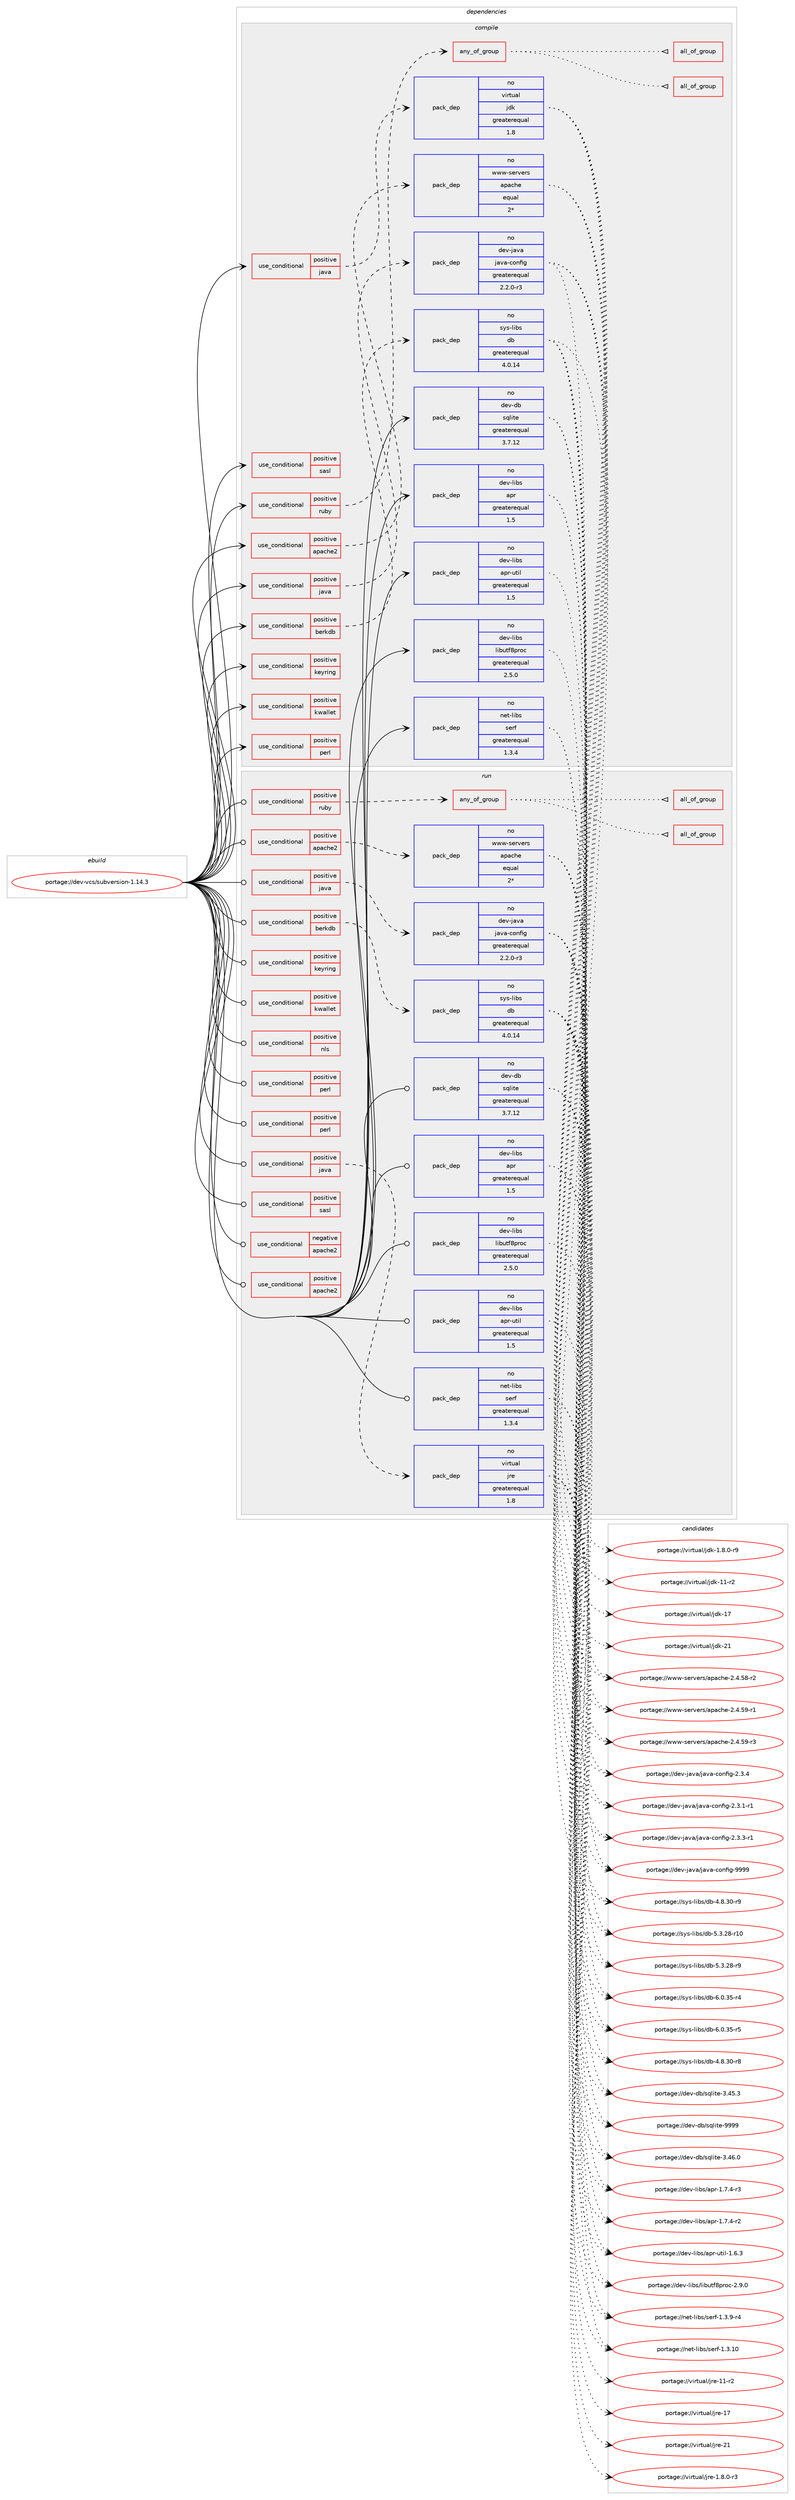 digraph prolog {

# *************
# Graph options
# *************

newrank=true;
concentrate=true;
compound=true;
graph [rankdir=LR,fontname=Helvetica,fontsize=10,ranksep=1.5];#, ranksep=2.5, nodesep=0.2];
edge  [arrowhead=vee];
node  [fontname=Helvetica,fontsize=10];

# **********
# The ebuild
# **********

subgraph cluster_leftcol {
color=gray;
rank=same;
label=<<i>ebuild</i>>;
id [label="portage://dev-vcs/subversion-1.14.3", color=red, width=4, href="../dev-vcs/subversion-1.14.3.svg"];
}

# ****************
# The dependencies
# ****************

subgraph cluster_midcol {
color=gray;
label=<<i>dependencies</i>>;
subgraph cluster_compile {
fillcolor="#eeeeee";
style=filled;
label=<<i>compile</i>>;
subgraph cond61229 {
dependency113716 [label=<<TABLE BORDER="0" CELLBORDER="1" CELLSPACING="0" CELLPADDING="4"><TR><TD ROWSPAN="3" CELLPADDING="10">use_conditional</TD></TR><TR><TD>positive</TD></TR><TR><TD>apache2</TD></TR></TABLE>>, shape=none, color=red];
subgraph pack51039 {
dependency113717 [label=<<TABLE BORDER="0" CELLBORDER="1" CELLSPACING="0" CELLPADDING="4" WIDTH="220"><TR><TD ROWSPAN="6" CELLPADDING="30">pack_dep</TD></TR><TR><TD WIDTH="110">no</TD></TR><TR><TD>www-servers</TD></TR><TR><TD>apache</TD></TR><TR><TD>equal</TD></TR><TR><TD>2*</TD></TR></TABLE>>, shape=none, color=blue];
}
dependency113716:e -> dependency113717:w [weight=20,style="dashed",arrowhead="vee"];
}
id:e -> dependency113716:w [weight=20,style="solid",arrowhead="vee"];
subgraph cond61230 {
dependency113718 [label=<<TABLE BORDER="0" CELLBORDER="1" CELLSPACING="0" CELLPADDING="4"><TR><TD ROWSPAN="3" CELLPADDING="10">use_conditional</TD></TR><TR><TD>positive</TD></TR><TR><TD>berkdb</TD></TR></TABLE>>, shape=none, color=red];
subgraph pack51040 {
dependency113719 [label=<<TABLE BORDER="0" CELLBORDER="1" CELLSPACING="0" CELLPADDING="4" WIDTH="220"><TR><TD ROWSPAN="6" CELLPADDING="30">pack_dep</TD></TR><TR><TD WIDTH="110">no</TD></TR><TR><TD>sys-libs</TD></TR><TR><TD>db</TD></TR><TR><TD>greaterequal</TD></TR><TR><TD>4.0.14</TD></TR></TABLE>>, shape=none, color=blue];
}
dependency113718:e -> dependency113719:w [weight=20,style="dashed",arrowhead="vee"];
}
id:e -> dependency113718:w [weight=20,style="solid",arrowhead="vee"];
subgraph cond61231 {
dependency113720 [label=<<TABLE BORDER="0" CELLBORDER="1" CELLSPACING="0" CELLPADDING="4"><TR><TD ROWSPAN="3" CELLPADDING="10">use_conditional</TD></TR><TR><TD>positive</TD></TR><TR><TD>java</TD></TR></TABLE>>, shape=none, color=red];
subgraph pack51041 {
dependency113721 [label=<<TABLE BORDER="0" CELLBORDER="1" CELLSPACING="0" CELLPADDING="4" WIDTH="220"><TR><TD ROWSPAN="6" CELLPADDING="30">pack_dep</TD></TR><TR><TD WIDTH="110">no</TD></TR><TR><TD>dev-java</TD></TR><TR><TD>java-config</TD></TR><TR><TD>greaterequal</TD></TR><TR><TD>2.2.0-r3</TD></TR></TABLE>>, shape=none, color=blue];
}
dependency113720:e -> dependency113721:w [weight=20,style="dashed",arrowhead="vee"];
}
id:e -> dependency113720:w [weight=20,style="solid",arrowhead="vee"];
subgraph cond61232 {
dependency113722 [label=<<TABLE BORDER="0" CELLBORDER="1" CELLSPACING="0" CELLPADDING="4"><TR><TD ROWSPAN="3" CELLPADDING="10">use_conditional</TD></TR><TR><TD>positive</TD></TR><TR><TD>java</TD></TR></TABLE>>, shape=none, color=red];
subgraph pack51042 {
dependency113723 [label=<<TABLE BORDER="0" CELLBORDER="1" CELLSPACING="0" CELLPADDING="4" WIDTH="220"><TR><TD ROWSPAN="6" CELLPADDING="30">pack_dep</TD></TR><TR><TD WIDTH="110">no</TD></TR><TR><TD>virtual</TD></TR><TR><TD>jdk</TD></TR><TR><TD>greaterequal</TD></TR><TR><TD>1.8</TD></TR></TABLE>>, shape=none, color=blue];
}
dependency113722:e -> dependency113723:w [weight=20,style="dashed",arrowhead="vee"];
}
id:e -> dependency113722:w [weight=20,style="solid",arrowhead="vee"];
subgraph cond61233 {
dependency113724 [label=<<TABLE BORDER="0" CELLBORDER="1" CELLSPACING="0" CELLPADDING="4"><TR><TD ROWSPAN="3" CELLPADDING="10">use_conditional</TD></TR><TR><TD>positive</TD></TR><TR><TD>keyring</TD></TR></TABLE>>, shape=none, color=red];
# *** BEGIN UNKNOWN DEPENDENCY TYPE (TODO) ***
# dependency113724 -> package_dependency(portage://dev-vcs/subversion-1.14.3,install,no,dev-libs,glib,none,[,,],[slot(2)],[])
# *** END UNKNOWN DEPENDENCY TYPE (TODO) ***

# *** BEGIN UNKNOWN DEPENDENCY TYPE (TODO) ***
# dependency113724 -> package_dependency(portage://dev-vcs/subversion-1.14.3,install,no,app-crypt,libsecret,none,[,,],[],[])
# *** END UNKNOWN DEPENDENCY TYPE (TODO) ***

# *** BEGIN UNKNOWN DEPENDENCY TYPE (TODO) ***
# dependency113724 -> package_dependency(portage://dev-vcs/subversion-1.14.3,install,no,sys-apps,dbus,none,[,,],[],[])
# *** END UNKNOWN DEPENDENCY TYPE (TODO) ***

}
id:e -> dependency113724:w [weight=20,style="solid",arrowhead="vee"];
subgraph cond61234 {
dependency113725 [label=<<TABLE BORDER="0" CELLBORDER="1" CELLSPACING="0" CELLPADDING="4"><TR><TD ROWSPAN="3" CELLPADDING="10">use_conditional</TD></TR><TR><TD>positive</TD></TR><TR><TD>kwallet</TD></TR></TABLE>>, shape=none, color=red];
# *** BEGIN UNKNOWN DEPENDENCY TYPE (TODO) ***
# dependency113725 -> package_dependency(portage://dev-vcs/subversion-1.14.3,install,no,dev-qt,qtcore,none,[,,],[slot(5)],[])
# *** END UNKNOWN DEPENDENCY TYPE (TODO) ***

# *** BEGIN UNKNOWN DEPENDENCY TYPE (TODO) ***
# dependency113725 -> package_dependency(portage://dev-vcs/subversion-1.14.3,install,no,dev-qt,qtdbus,none,[,,],[slot(5)],[])
# *** END UNKNOWN DEPENDENCY TYPE (TODO) ***

# *** BEGIN UNKNOWN DEPENDENCY TYPE (TODO) ***
# dependency113725 -> package_dependency(portage://dev-vcs/subversion-1.14.3,install,no,dev-qt,qtgui,none,[,,],[slot(5)],[])
# *** END UNKNOWN DEPENDENCY TYPE (TODO) ***

# *** BEGIN UNKNOWN DEPENDENCY TYPE (TODO) ***
# dependency113725 -> package_dependency(portage://dev-vcs/subversion-1.14.3,install,no,kde-frameworks,kcoreaddons,none,[,,],[slot(5)],[])
# *** END UNKNOWN DEPENDENCY TYPE (TODO) ***

# *** BEGIN UNKNOWN DEPENDENCY TYPE (TODO) ***
# dependency113725 -> package_dependency(portage://dev-vcs/subversion-1.14.3,install,no,kde-frameworks,ki18n,none,[,,],[slot(5)],[])
# *** END UNKNOWN DEPENDENCY TYPE (TODO) ***

# *** BEGIN UNKNOWN DEPENDENCY TYPE (TODO) ***
# dependency113725 -> package_dependency(portage://dev-vcs/subversion-1.14.3,install,no,kde-frameworks,kwallet,none,[,,],[slot(5)],[])
# *** END UNKNOWN DEPENDENCY TYPE (TODO) ***

# *** BEGIN UNKNOWN DEPENDENCY TYPE (TODO) ***
# dependency113725 -> package_dependency(portage://dev-vcs/subversion-1.14.3,install,no,sys-apps,dbus,none,[,,],[],[])
# *** END UNKNOWN DEPENDENCY TYPE (TODO) ***

}
id:e -> dependency113725:w [weight=20,style="solid",arrowhead="vee"];
subgraph cond61235 {
dependency113726 [label=<<TABLE BORDER="0" CELLBORDER="1" CELLSPACING="0" CELLPADDING="4"><TR><TD ROWSPAN="3" CELLPADDING="10">use_conditional</TD></TR><TR><TD>positive</TD></TR><TR><TD>perl</TD></TR></TABLE>>, shape=none, color=red];
# *** BEGIN UNKNOWN DEPENDENCY TYPE (TODO) ***
# dependency113726 -> package_dependency(portage://dev-vcs/subversion-1.14.3,install,no,dev-lang,perl,none,[,,],any_same_slot,[])
# *** END UNKNOWN DEPENDENCY TYPE (TODO) ***

}
id:e -> dependency113726:w [weight=20,style="solid",arrowhead="vee"];
subgraph cond61236 {
dependency113727 [label=<<TABLE BORDER="0" CELLBORDER="1" CELLSPACING="0" CELLPADDING="4"><TR><TD ROWSPAN="3" CELLPADDING="10">use_conditional</TD></TR><TR><TD>positive</TD></TR><TR><TD>ruby</TD></TR></TABLE>>, shape=none, color=red];
subgraph any1300 {
dependency113728 [label=<<TABLE BORDER="0" CELLBORDER="1" CELLSPACING="0" CELLPADDING="4"><TR><TD CELLPADDING="10">any_of_group</TD></TR></TABLE>>, shape=none, color=red];subgraph all151 {
dependency113729 [label=<<TABLE BORDER="0" CELLBORDER="1" CELLSPACING="0" CELLPADDING="4"><TR><TD CELLPADDING="10">all_of_group</TD></TR></TABLE>>, shape=none, color=red];# *** BEGIN UNKNOWN DEPENDENCY TYPE (TODO) ***
# dependency113729 -> package_dependency(portage://dev-vcs/subversion-1.14.3,install,no,dev-lang,ruby,none,[,,],[slot(3.1)],[])
# *** END UNKNOWN DEPENDENCY TYPE (TODO) ***

# *** BEGIN UNKNOWN DEPENDENCY TYPE (TODO) ***
# dependency113729 -> package_dependency(portage://dev-vcs/subversion-1.14.3,install,no,virtual,rubygems,none,[,,],[],[use(enable(ruby_targets_ruby31),negative)])
# *** END UNKNOWN DEPENDENCY TYPE (TODO) ***

}
dependency113728:e -> dependency113729:w [weight=20,style="dotted",arrowhead="oinv"];
subgraph all152 {
dependency113730 [label=<<TABLE BORDER="0" CELLBORDER="1" CELLSPACING="0" CELLPADDING="4"><TR><TD CELLPADDING="10">all_of_group</TD></TR></TABLE>>, shape=none, color=red];# *** BEGIN UNKNOWN DEPENDENCY TYPE (TODO) ***
# dependency113730 -> package_dependency(portage://dev-vcs/subversion-1.14.3,install,no,dev-lang,ruby,none,[,,],[slot(3.2)],[])
# *** END UNKNOWN DEPENDENCY TYPE (TODO) ***

# *** BEGIN UNKNOWN DEPENDENCY TYPE (TODO) ***
# dependency113730 -> package_dependency(portage://dev-vcs/subversion-1.14.3,install,no,virtual,rubygems,none,[,,],[],[use(enable(ruby_targets_ruby32),negative)])
# *** END UNKNOWN DEPENDENCY TYPE (TODO) ***

}
dependency113728:e -> dependency113730:w [weight=20,style="dotted",arrowhead="oinv"];
}
dependency113727:e -> dependency113728:w [weight=20,style="dashed",arrowhead="vee"];
}
id:e -> dependency113727:w [weight=20,style="solid",arrowhead="vee"];
subgraph cond61237 {
dependency113731 [label=<<TABLE BORDER="0" CELLBORDER="1" CELLSPACING="0" CELLPADDING="4"><TR><TD ROWSPAN="3" CELLPADDING="10">use_conditional</TD></TR><TR><TD>positive</TD></TR><TR><TD>sasl</TD></TR></TABLE>>, shape=none, color=red];
# *** BEGIN UNKNOWN DEPENDENCY TYPE (TODO) ***
# dependency113731 -> package_dependency(portage://dev-vcs/subversion-1.14.3,install,no,dev-libs,cyrus-sasl,none,[,,],[],[])
# *** END UNKNOWN DEPENDENCY TYPE (TODO) ***

}
id:e -> dependency113731:w [weight=20,style="solid",arrowhead="vee"];
# *** BEGIN UNKNOWN DEPENDENCY TYPE (TODO) ***
# id -> package_dependency(portage://dev-vcs/subversion-1.14.3,install,no,app-arch,bzip2,none,[,,],[],[])
# *** END UNKNOWN DEPENDENCY TYPE (TODO) ***

# *** BEGIN UNKNOWN DEPENDENCY TYPE (TODO) ***
# id -> package_dependency(portage://dev-vcs/subversion-1.14.3,install,no,app-arch,lz4,none,[,,],[],[])
# *** END UNKNOWN DEPENDENCY TYPE (TODO) ***

subgraph pack51043 {
dependency113732 [label=<<TABLE BORDER="0" CELLBORDER="1" CELLSPACING="0" CELLPADDING="4" WIDTH="220"><TR><TD ROWSPAN="6" CELLPADDING="30">pack_dep</TD></TR><TR><TD WIDTH="110">no</TD></TR><TR><TD>dev-db</TD></TR><TR><TD>sqlite</TD></TR><TR><TD>greaterequal</TD></TR><TR><TD>3.7.12</TD></TR></TABLE>>, shape=none, color=blue];
}
id:e -> dependency113732:w [weight=20,style="solid",arrowhead="vee"];
subgraph pack51044 {
dependency113733 [label=<<TABLE BORDER="0" CELLBORDER="1" CELLSPACING="0" CELLPADDING="4" WIDTH="220"><TR><TD ROWSPAN="6" CELLPADDING="30">pack_dep</TD></TR><TR><TD WIDTH="110">no</TD></TR><TR><TD>dev-libs</TD></TR><TR><TD>apr</TD></TR><TR><TD>greaterequal</TD></TR><TR><TD>1.5</TD></TR></TABLE>>, shape=none, color=blue];
}
id:e -> dependency113733:w [weight=20,style="solid",arrowhead="vee"];
subgraph pack51045 {
dependency113734 [label=<<TABLE BORDER="0" CELLBORDER="1" CELLSPACING="0" CELLPADDING="4" WIDTH="220"><TR><TD ROWSPAN="6" CELLPADDING="30">pack_dep</TD></TR><TR><TD WIDTH="110">no</TD></TR><TR><TD>dev-libs</TD></TR><TR><TD>apr-util</TD></TR><TR><TD>greaterequal</TD></TR><TR><TD>1.5</TD></TR></TABLE>>, shape=none, color=blue];
}
id:e -> dependency113734:w [weight=20,style="solid",arrowhead="vee"];
# *** BEGIN UNKNOWN DEPENDENCY TYPE (TODO) ***
# id -> package_dependency(portage://dev-vcs/subversion-1.14.3,install,no,dev-libs,expat,none,[,,],[],[])
# *** END UNKNOWN DEPENDENCY TYPE (TODO) ***

subgraph pack51046 {
dependency113735 [label=<<TABLE BORDER="0" CELLBORDER="1" CELLSPACING="0" CELLPADDING="4" WIDTH="220"><TR><TD ROWSPAN="6" CELLPADDING="30">pack_dep</TD></TR><TR><TD WIDTH="110">no</TD></TR><TR><TD>dev-libs</TD></TR><TR><TD>libutf8proc</TD></TR><TR><TD>greaterequal</TD></TR><TR><TD>2.5.0</TD></TR></TABLE>>, shape=none, color=blue];
}
id:e -> dependency113735:w [weight=20,style="solid",arrowhead="vee"];
subgraph pack51047 {
dependency113736 [label=<<TABLE BORDER="0" CELLBORDER="1" CELLSPACING="0" CELLPADDING="4" WIDTH="220"><TR><TD ROWSPAN="6" CELLPADDING="30">pack_dep</TD></TR><TR><TD WIDTH="110">no</TD></TR><TR><TD>net-libs</TD></TR><TR><TD>serf</TD></TR><TR><TD>greaterequal</TD></TR><TR><TD>1.3.4</TD></TR></TABLE>>, shape=none, color=blue];
}
id:e -> dependency113736:w [weight=20,style="solid",arrowhead="vee"];
# *** BEGIN UNKNOWN DEPENDENCY TYPE (TODO) ***
# id -> package_dependency(portage://dev-vcs/subversion-1.14.3,install,no,sys-apps,file,none,[,,],[],[])
# *** END UNKNOWN DEPENDENCY TYPE (TODO) ***

# *** BEGIN UNKNOWN DEPENDENCY TYPE (TODO) ***
# id -> package_dependency(portage://dev-vcs/subversion-1.14.3,install,no,sys-libs,zlib,none,[,,],[],[])
# *** END UNKNOWN DEPENDENCY TYPE (TODO) ***

}
subgraph cluster_compileandrun {
fillcolor="#eeeeee";
style=filled;
label=<<i>compile and run</i>>;
}
subgraph cluster_run {
fillcolor="#eeeeee";
style=filled;
label=<<i>run</i>>;
subgraph cond61238 {
dependency113737 [label=<<TABLE BORDER="0" CELLBORDER="1" CELLSPACING="0" CELLPADDING="4"><TR><TD ROWSPAN="3" CELLPADDING="10">use_conditional</TD></TR><TR><TD>negative</TD></TR><TR><TD>apache2</TD></TR></TABLE>>, shape=none, color=red];
# *** BEGIN UNKNOWN DEPENDENCY TYPE (TODO) ***
# dependency113737 -> package_dependency(portage://dev-vcs/subversion-1.14.3,run,no,acct-group,svnusers,none,[,,],[],[])
# *** END UNKNOWN DEPENDENCY TYPE (TODO) ***

# *** BEGIN UNKNOWN DEPENDENCY TYPE (TODO) ***
# dependency113737 -> package_dependency(portage://dev-vcs/subversion-1.14.3,run,no,acct-user,svn,none,[,,],[],[])
# *** END UNKNOWN DEPENDENCY TYPE (TODO) ***

}
id:e -> dependency113737:w [weight=20,style="solid",arrowhead="odot"];
subgraph cond61239 {
dependency113738 [label=<<TABLE BORDER="0" CELLBORDER="1" CELLSPACING="0" CELLPADDING="4"><TR><TD ROWSPAN="3" CELLPADDING="10">use_conditional</TD></TR><TR><TD>positive</TD></TR><TR><TD>apache2</TD></TR></TABLE>>, shape=none, color=red];
# *** BEGIN UNKNOWN DEPENDENCY TYPE (TODO) ***
# dependency113738 -> package_dependency(portage://dev-vcs/subversion-1.14.3,run,no,acct-group,apache,none,[,,],[],[])
# *** END UNKNOWN DEPENDENCY TYPE (TODO) ***

# *** BEGIN UNKNOWN DEPENDENCY TYPE (TODO) ***
# dependency113738 -> package_dependency(portage://dev-vcs/subversion-1.14.3,run,no,acct-user,apache,none,[,,],[],[])
# *** END UNKNOWN DEPENDENCY TYPE (TODO) ***

# *** BEGIN UNKNOWN DEPENDENCY TYPE (TODO) ***
# dependency113738 -> package_dependency(portage://dev-vcs/subversion-1.14.3,run,no,www-servers,apache,none,[,,],[],[use(enable(apache2_modules_dav),none)])
# *** END UNKNOWN DEPENDENCY TYPE (TODO) ***

}
id:e -> dependency113738:w [weight=20,style="solid",arrowhead="odot"];
subgraph cond61240 {
dependency113739 [label=<<TABLE BORDER="0" CELLBORDER="1" CELLSPACING="0" CELLPADDING="4"><TR><TD ROWSPAN="3" CELLPADDING="10">use_conditional</TD></TR><TR><TD>positive</TD></TR><TR><TD>apache2</TD></TR></TABLE>>, shape=none, color=red];
subgraph pack51048 {
dependency113740 [label=<<TABLE BORDER="0" CELLBORDER="1" CELLSPACING="0" CELLPADDING="4" WIDTH="220"><TR><TD ROWSPAN="6" CELLPADDING="30">pack_dep</TD></TR><TR><TD WIDTH="110">no</TD></TR><TR><TD>www-servers</TD></TR><TR><TD>apache</TD></TR><TR><TD>equal</TD></TR><TR><TD>2*</TD></TR></TABLE>>, shape=none, color=blue];
}
dependency113739:e -> dependency113740:w [weight=20,style="dashed",arrowhead="vee"];
}
id:e -> dependency113739:w [weight=20,style="solid",arrowhead="odot"];
subgraph cond61241 {
dependency113741 [label=<<TABLE BORDER="0" CELLBORDER="1" CELLSPACING="0" CELLPADDING="4"><TR><TD ROWSPAN="3" CELLPADDING="10">use_conditional</TD></TR><TR><TD>positive</TD></TR><TR><TD>berkdb</TD></TR></TABLE>>, shape=none, color=red];
subgraph pack51049 {
dependency113742 [label=<<TABLE BORDER="0" CELLBORDER="1" CELLSPACING="0" CELLPADDING="4" WIDTH="220"><TR><TD ROWSPAN="6" CELLPADDING="30">pack_dep</TD></TR><TR><TD WIDTH="110">no</TD></TR><TR><TD>sys-libs</TD></TR><TR><TD>db</TD></TR><TR><TD>greaterequal</TD></TR><TR><TD>4.0.14</TD></TR></TABLE>>, shape=none, color=blue];
}
dependency113741:e -> dependency113742:w [weight=20,style="dashed",arrowhead="vee"];
}
id:e -> dependency113741:w [weight=20,style="solid",arrowhead="odot"];
subgraph cond61242 {
dependency113743 [label=<<TABLE BORDER="0" CELLBORDER="1" CELLSPACING="0" CELLPADDING="4"><TR><TD ROWSPAN="3" CELLPADDING="10">use_conditional</TD></TR><TR><TD>positive</TD></TR><TR><TD>java</TD></TR></TABLE>>, shape=none, color=red];
subgraph pack51050 {
dependency113744 [label=<<TABLE BORDER="0" CELLBORDER="1" CELLSPACING="0" CELLPADDING="4" WIDTH="220"><TR><TD ROWSPAN="6" CELLPADDING="30">pack_dep</TD></TR><TR><TD WIDTH="110">no</TD></TR><TR><TD>dev-java</TD></TR><TR><TD>java-config</TD></TR><TR><TD>greaterequal</TD></TR><TR><TD>2.2.0-r3</TD></TR></TABLE>>, shape=none, color=blue];
}
dependency113743:e -> dependency113744:w [weight=20,style="dashed",arrowhead="vee"];
}
id:e -> dependency113743:w [weight=20,style="solid",arrowhead="odot"];
subgraph cond61243 {
dependency113745 [label=<<TABLE BORDER="0" CELLBORDER="1" CELLSPACING="0" CELLPADDING="4"><TR><TD ROWSPAN="3" CELLPADDING="10">use_conditional</TD></TR><TR><TD>positive</TD></TR><TR><TD>java</TD></TR></TABLE>>, shape=none, color=red];
subgraph pack51051 {
dependency113746 [label=<<TABLE BORDER="0" CELLBORDER="1" CELLSPACING="0" CELLPADDING="4" WIDTH="220"><TR><TD ROWSPAN="6" CELLPADDING="30">pack_dep</TD></TR><TR><TD WIDTH="110">no</TD></TR><TR><TD>virtual</TD></TR><TR><TD>jre</TD></TR><TR><TD>greaterequal</TD></TR><TR><TD>1.8</TD></TR></TABLE>>, shape=none, color=blue];
}
dependency113745:e -> dependency113746:w [weight=20,style="dashed",arrowhead="vee"];
}
id:e -> dependency113745:w [weight=20,style="solid",arrowhead="odot"];
subgraph cond61244 {
dependency113747 [label=<<TABLE BORDER="0" CELLBORDER="1" CELLSPACING="0" CELLPADDING="4"><TR><TD ROWSPAN="3" CELLPADDING="10">use_conditional</TD></TR><TR><TD>positive</TD></TR><TR><TD>keyring</TD></TR></TABLE>>, shape=none, color=red];
# *** BEGIN UNKNOWN DEPENDENCY TYPE (TODO) ***
# dependency113747 -> package_dependency(portage://dev-vcs/subversion-1.14.3,run,no,dev-libs,glib,none,[,,],[slot(2)],[])
# *** END UNKNOWN DEPENDENCY TYPE (TODO) ***

# *** BEGIN UNKNOWN DEPENDENCY TYPE (TODO) ***
# dependency113747 -> package_dependency(portage://dev-vcs/subversion-1.14.3,run,no,app-crypt,libsecret,none,[,,],[],[])
# *** END UNKNOWN DEPENDENCY TYPE (TODO) ***

# *** BEGIN UNKNOWN DEPENDENCY TYPE (TODO) ***
# dependency113747 -> package_dependency(portage://dev-vcs/subversion-1.14.3,run,no,sys-apps,dbus,none,[,,],[],[])
# *** END UNKNOWN DEPENDENCY TYPE (TODO) ***

}
id:e -> dependency113747:w [weight=20,style="solid",arrowhead="odot"];
subgraph cond61245 {
dependency113748 [label=<<TABLE BORDER="0" CELLBORDER="1" CELLSPACING="0" CELLPADDING="4"><TR><TD ROWSPAN="3" CELLPADDING="10">use_conditional</TD></TR><TR><TD>positive</TD></TR><TR><TD>kwallet</TD></TR></TABLE>>, shape=none, color=red];
# *** BEGIN UNKNOWN DEPENDENCY TYPE (TODO) ***
# dependency113748 -> package_dependency(portage://dev-vcs/subversion-1.14.3,run,no,dev-qt,qtcore,none,[,,],[slot(5)],[])
# *** END UNKNOWN DEPENDENCY TYPE (TODO) ***

# *** BEGIN UNKNOWN DEPENDENCY TYPE (TODO) ***
# dependency113748 -> package_dependency(portage://dev-vcs/subversion-1.14.3,run,no,dev-qt,qtdbus,none,[,,],[slot(5)],[])
# *** END UNKNOWN DEPENDENCY TYPE (TODO) ***

# *** BEGIN UNKNOWN DEPENDENCY TYPE (TODO) ***
# dependency113748 -> package_dependency(portage://dev-vcs/subversion-1.14.3,run,no,dev-qt,qtgui,none,[,,],[slot(5)],[])
# *** END UNKNOWN DEPENDENCY TYPE (TODO) ***

# *** BEGIN UNKNOWN DEPENDENCY TYPE (TODO) ***
# dependency113748 -> package_dependency(portage://dev-vcs/subversion-1.14.3,run,no,kde-frameworks,kcoreaddons,none,[,,],[slot(5)],[])
# *** END UNKNOWN DEPENDENCY TYPE (TODO) ***

# *** BEGIN UNKNOWN DEPENDENCY TYPE (TODO) ***
# dependency113748 -> package_dependency(portage://dev-vcs/subversion-1.14.3,run,no,kde-frameworks,ki18n,none,[,,],[slot(5)],[])
# *** END UNKNOWN DEPENDENCY TYPE (TODO) ***

# *** BEGIN UNKNOWN DEPENDENCY TYPE (TODO) ***
# dependency113748 -> package_dependency(portage://dev-vcs/subversion-1.14.3,run,no,kde-frameworks,kwallet,none,[,,],[slot(5)],[])
# *** END UNKNOWN DEPENDENCY TYPE (TODO) ***

# *** BEGIN UNKNOWN DEPENDENCY TYPE (TODO) ***
# dependency113748 -> package_dependency(portage://dev-vcs/subversion-1.14.3,run,no,sys-apps,dbus,none,[,,],[],[])
# *** END UNKNOWN DEPENDENCY TYPE (TODO) ***

}
id:e -> dependency113748:w [weight=20,style="solid",arrowhead="odot"];
subgraph cond61246 {
dependency113749 [label=<<TABLE BORDER="0" CELLBORDER="1" CELLSPACING="0" CELLPADDING="4"><TR><TD ROWSPAN="3" CELLPADDING="10">use_conditional</TD></TR><TR><TD>positive</TD></TR><TR><TD>nls</TD></TR></TABLE>>, shape=none, color=red];
# *** BEGIN UNKNOWN DEPENDENCY TYPE (TODO) ***
# dependency113749 -> package_dependency(portage://dev-vcs/subversion-1.14.3,run,no,virtual,libintl,none,[,,],[],[])
# *** END UNKNOWN DEPENDENCY TYPE (TODO) ***

}
id:e -> dependency113749:w [weight=20,style="solid",arrowhead="odot"];
subgraph cond61247 {
dependency113750 [label=<<TABLE BORDER="0" CELLBORDER="1" CELLSPACING="0" CELLPADDING="4"><TR><TD ROWSPAN="3" CELLPADDING="10">use_conditional</TD></TR><TR><TD>positive</TD></TR><TR><TD>perl</TD></TR></TABLE>>, shape=none, color=red];
# *** BEGIN UNKNOWN DEPENDENCY TYPE (TODO) ***
# dependency113750 -> package_dependency(portage://dev-vcs/subversion-1.14.3,run,no,dev-lang,perl,none,[,,],any_same_slot,[])
# *** END UNKNOWN DEPENDENCY TYPE (TODO) ***

}
id:e -> dependency113750:w [weight=20,style="solid",arrowhead="odot"];
subgraph cond61248 {
dependency113751 [label=<<TABLE BORDER="0" CELLBORDER="1" CELLSPACING="0" CELLPADDING="4"><TR><TD ROWSPAN="3" CELLPADDING="10">use_conditional</TD></TR><TR><TD>positive</TD></TR><TR><TD>perl</TD></TR></TABLE>>, shape=none, color=red];
# *** BEGIN UNKNOWN DEPENDENCY TYPE (TODO) ***
# dependency113751 -> package_dependency(portage://dev-vcs/subversion-1.14.3,run,no,dev-perl,URI,none,[,,],[],[])
# *** END UNKNOWN DEPENDENCY TYPE (TODO) ***

}
id:e -> dependency113751:w [weight=20,style="solid",arrowhead="odot"];
subgraph cond61249 {
dependency113752 [label=<<TABLE BORDER="0" CELLBORDER="1" CELLSPACING="0" CELLPADDING="4"><TR><TD ROWSPAN="3" CELLPADDING="10">use_conditional</TD></TR><TR><TD>positive</TD></TR><TR><TD>ruby</TD></TR></TABLE>>, shape=none, color=red];
subgraph any1301 {
dependency113753 [label=<<TABLE BORDER="0" CELLBORDER="1" CELLSPACING="0" CELLPADDING="4"><TR><TD CELLPADDING="10">any_of_group</TD></TR></TABLE>>, shape=none, color=red];subgraph all153 {
dependency113754 [label=<<TABLE BORDER="0" CELLBORDER="1" CELLSPACING="0" CELLPADDING="4"><TR><TD CELLPADDING="10">all_of_group</TD></TR></TABLE>>, shape=none, color=red];# *** BEGIN UNKNOWN DEPENDENCY TYPE (TODO) ***
# dependency113754 -> package_dependency(portage://dev-vcs/subversion-1.14.3,run,no,dev-lang,ruby,none,[,,],[slot(3.1)],[])
# *** END UNKNOWN DEPENDENCY TYPE (TODO) ***

# *** BEGIN UNKNOWN DEPENDENCY TYPE (TODO) ***
# dependency113754 -> package_dependency(portage://dev-vcs/subversion-1.14.3,run,no,virtual,rubygems,none,[,,],[],[use(enable(ruby_targets_ruby31),negative)])
# *** END UNKNOWN DEPENDENCY TYPE (TODO) ***

}
dependency113753:e -> dependency113754:w [weight=20,style="dotted",arrowhead="oinv"];
subgraph all154 {
dependency113755 [label=<<TABLE BORDER="0" CELLBORDER="1" CELLSPACING="0" CELLPADDING="4"><TR><TD CELLPADDING="10">all_of_group</TD></TR></TABLE>>, shape=none, color=red];# *** BEGIN UNKNOWN DEPENDENCY TYPE (TODO) ***
# dependency113755 -> package_dependency(portage://dev-vcs/subversion-1.14.3,run,no,dev-lang,ruby,none,[,,],[slot(3.2)],[])
# *** END UNKNOWN DEPENDENCY TYPE (TODO) ***

# *** BEGIN UNKNOWN DEPENDENCY TYPE (TODO) ***
# dependency113755 -> package_dependency(portage://dev-vcs/subversion-1.14.3,run,no,virtual,rubygems,none,[,,],[],[use(enable(ruby_targets_ruby32),negative)])
# *** END UNKNOWN DEPENDENCY TYPE (TODO) ***

}
dependency113753:e -> dependency113755:w [weight=20,style="dotted",arrowhead="oinv"];
}
dependency113752:e -> dependency113753:w [weight=20,style="dashed",arrowhead="vee"];
}
id:e -> dependency113752:w [weight=20,style="solid",arrowhead="odot"];
subgraph cond61250 {
dependency113756 [label=<<TABLE BORDER="0" CELLBORDER="1" CELLSPACING="0" CELLPADDING="4"><TR><TD ROWSPAN="3" CELLPADDING="10">use_conditional</TD></TR><TR><TD>positive</TD></TR><TR><TD>sasl</TD></TR></TABLE>>, shape=none, color=red];
# *** BEGIN UNKNOWN DEPENDENCY TYPE (TODO) ***
# dependency113756 -> package_dependency(portage://dev-vcs/subversion-1.14.3,run,no,dev-libs,cyrus-sasl,none,[,,],[],[])
# *** END UNKNOWN DEPENDENCY TYPE (TODO) ***

}
id:e -> dependency113756:w [weight=20,style="solid",arrowhead="odot"];
# *** BEGIN UNKNOWN DEPENDENCY TYPE (TODO) ***
# id -> package_dependency(portage://dev-vcs/subversion-1.14.3,run,no,app-arch,bzip2,none,[,,],[],[])
# *** END UNKNOWN DEPENDENCY TYPE (TODO) ***

# *** BEGIN UNKNOWN DEPENDENCY TYPE (TODO) ***
# id -> package_dependency(portage://dev-vcs/subversion-1.14.3,run,no,app-arch,lz4,none,[,,],[],[])
# *** END UNKNOWN DEPENDENCY TYPE (TODO) ***

subgraph pack51052 {
dependency113757 [label=<<TABLE BORDER="0" CELLBORDER="1" CELLSPACING="0" CELLPADDING="4" WIDTH="220"><TR><TD ROWSPAN="6" CELLPADDING="30">pack_dep</TD></TR><TR><TD WIDTH="110">no</TD></TR><TR><TD>dev-db</TD></TR><TR><TD>sqlite</TD></TR><TR><TD>greaterequal</TD></TR><TR><TD>3.7.12</TD></TR></TABLE>>, shape=none, color=blue];
}
id:e -> dependency113757:w [weight=20,style="solid",arrowhead="odot"];
subgraph pack51053 {
dependency113758 [label=<<TABLE BORDER="0" CELLBORDER="1" CELLSPACING="0" CELLPADDING="4" WIDTH="220"><TR><TD ROWSPAN="6" CELLPADDING="30">pack_dep</TD></TR><TR><TD WIDTH="110">no</TD></TR><TR><TD>dev-libs</TD></TR><TR><TD>apr</TD></TR><TR><TD>greaterequal</TD></TR><TR><TD>1.5</TD></TR></TABLE>>, shape=none, color=blue];
}
id:e -> dependency113758:w [weight=20,style="solid",arrowhead="odot"];
subgraph pack51054 {
dependency113759 [label=<<TABLE BORDER="0" CELLBORDER="1" CELLSPACING="0" CELLPADDING="4" WIDTH="220"><TR><TD ROWSPAN="6" CELLPADDING="30">pack_dep</TD></TR><TR><TD WIDTH="110">no</TD></TR><TR><TD>dev-libs</TD></TR><TR><TD>apr-util</TD></TR><TR><TD>greaterequal</TD></TR><TR><TD>1.5</TD></TR></TABLE>>, shape=none, color=blue];
}
id:e -> dependency113759:w [weight=20,style="solid",arrowhead="odot"];
# *** BEGIN UNKNOWN DEPENDENCY TYPE (TODO) ***
# id -> package_dependency(portage://dev-vcs/subversion-1.14.3,run,no,dev-libs,expat,none,[,,],[],[])
# *** END UNKNOWN DEPENDENCY TYPE (TODO) ***

subgraph pack51055 {
dependency113760 [label=<<TABLE BORDER="0" CELLBORDER="1" CELLSPACING="0" CELLPADDING="4" WIDTH="220"><TR><TD ROWSPAN="6" CELLPADDING="30">pack_dep</TD></TR><TR><TD WIDTH="110">no</TD></TR><TR><TD>dev-libs</TD></TR><TR><TD>libutf8proc</TD></TR><TR><TD>greaterequal</TD></TR><TR><TD>2.5.0</TD></TR></TABLE>>, shape=none, color=blue];
}
id:e -> dependency113760:w [weight=20,style="solid",arrowhead="odot"];
subgraph pack51056 {
dependency113761 [label=<<TABLE BORDER="0" CELLBORDER="1" CELLSPACING="0" CELLPADDING="4" WIDTH="220"><TR><TD ROWSPAN="6" CELLPADDING="30">pack_dep</TD></TR><TR><TD WIDTH="110">no</TD></TR><TR><TD>net-libs</TD></TR><TR><TD>serf</TD></TR><TR><TD>greaterequal</TD></TR><TR><TD>1.3.4</TD></TR></TABLE>>, shape=none, color=blue];
}
id:e -> dependency113761:w [weight=20,style="solid",arrowhead="odot"];
# *** BEGIN UNKNOWN DEPENDENCY TYPE (TODO) ***
# id -> package_dependency(portage://dev-vcs/subversion-1.14.3,run,no,sys-apps,file,none,[,,],[],[])
# *** END UNKNOWN DEPENDENCY TYPE (TODO) ***

# *** BEGIN UNKNOWN DEPENDENCY TYPE (TODO) ***
# id -> package_dependency(portage://dev-vcs/subversion-1.14.3,run,no,sys-libs,zlib,none,[,,],[],[])
# *** END UNKNOWN DEPENDENCY TYPE (TODO) ***

}
}

# **************
# The candidates
# **************

subgraph cluster_choices {
rank=same;
color=gray;
label=<<i>candidates</i>>;

subgraph choice51039 {
color=black;
nodesep=1;
choice1191191194511510111411810111411547971129799104101455046524653564511450 [label="portage://www-servers/apache-2.4.58-r2", color=red, width=4,href="../www-servers/apache-2.4.58-r2.svg"];
choice1191191194511510111411810111411547971129799104101455046524653574511449 [label="portage://www-servers/apache-2.4.59-r1", color=red, width=4,href="../www-servers/apache-2.4.59-r1.svg"];
choice1191191194511510111411810111411547971129799104101455046524653574511451 [label="portage://www-servers/apache-2.4.59-r3", color=red, width=4,href="../www-servers/apache-2.4.59-r3.svg"];
dependency113717:e -> choice1191191194511510111411810111411547971129799104101455046524653564511450:w [style=dotted,weight="100"];
dependency113717:e -> choice1191191194511510111411810111411547971129799104101455046524653574511449:w [style=dotted,weight="100"];
dependency113717:e -> choice1191191194511510111411810111411547971129799104101455046524653574511451:w [style=dotted,weight="100"];
}
subgraph choice51040 {
color=black;
nodesep=1;
choice11512111545108105981154710098455246564651484511456 [label="portage://sys-libs/db-4.8.30-r8", color=red, width=4,href="../sys-libs/db-4.8.30-r8.svg"];
choice11512111545108105981154710098455246564651484511457 [label="portage://sys-libs/db-4.8.30-r9", color=red, width=4,href="../sys-libs/db-4.8.30-r9.svg"];
choice1151211154510810598115471009845534651465056451144948 [label="portage://sys-libs/db-5.3.28-r10", color=red, width=4,href="../sys-libs/db-5.3.28-r10.svg"];
choice11512111545108105981154710098455346514650564511457 [label="portage://sys-libs/db-5.3.28-r9", color=red, width=4,href="../sys-libs/db-5.3.28-r9.svg"];
choice11512111545108105981154710098455446484651534511452 [label="portage://sys-libs/db-6.0.35-r4", color=red, width=4,href="../sys-libs/db-6.0.35-r4.svg"];
choice11512111545108105981154710098455446484651534511453 [label="portage://sys-libs/db-6.0.35-r5", color=red, width=4,href="../sys-libs/db-6.0.35-r5.svg"];
dependency113719:e -> choice11512111545108105981154710098455246564651484511456:w [style=dotted,weight="100"];
dependency113719:e -> choice11512111545108105981154710098455246564651484511457:w [style=dotted,weight="100"];
dependency113719:e -> choice1151211154510810598115471009845534651465056451144948:w [style=dotted,weight="100"];
dependency113719:e -> choice11512111545108105981154710098455346514650564511457:w [style=dotted,weight="100"];
dependency113719:e -> choice11512111545108105981154710098455446484651534511452:w [style=dotted,weight="100"];
dependency113719:e -> choice11512111545108105981154710098455446484651534511453:w [style=dotted,weight="100"];
}
subgraph choice51041 {
color=black;
nodesep=1;
choice10010111845106971189747106971189745991111101021051034550465146494511449 [label="portage://dev-java/java-config-2.3.1-r1", color=red, width=4,href="../dev-java/java-config-2.3.1-r1.svg"];
choice10010111845106971189747106971189745991111101021051034550465146514511449 [label="portage://dev-java/java-config-2.3.3-r1", color=red, width=4,href="../dev-java/java-config-2.3.3-r1.svg"];
choice1001011184510697118974710697118974599111110102105103455046514652 [label="portage://dev-java/java-config-2.3.4", color=red, width=4,href="../dev-java/java-config-2.3.4.svg"];
choice10010111845106971189747106971189745991111101021051034557575757 [label="portage://dev-java/java-config-9999", color=red, width=4,href="../dev-java/java-config-9999.svg"];
dependency113721:e -> choice10010111845106971189747106971189745991111101021051034550465146494511449:w [style=dotted,weight="100"];
dependency113721:e -> choice10010111845106971189747106971189745991111101021051034550465146514511449:w [style=dotted,weight="100"];
dependency113721:e -> choice1001011184510697118974710697118974599111110102105103455046514652:w [style=dotted,weight="100"];
dependency113721:e -> choice10010111845106971189747106971189745991111101021051034557575757:w [style=dotted,weight="100"];
}
subgraph choice51042 {
color=black;
nodesep=1;
choice11810511411611797108471061001074549465646484511457 [label="portage://virtual/jdk-1.8.0-r9", color=red, width=4,href="../virtual/jdk-1.8.0-r9.svg"];
choice11810511411611797108471061001074549494511450 [label="portage://virtual/jdk-11-r2", color=red, width=4,href="../virtual/jdk-11-r2.svg"];
choice1181051141161179710847106100107454955 [label="portage://virtual/jdk-17", color=red, width=4,href="../virtual/jdk-17.svg"];
choice1181051141161179710847106100107455049 [label="portage://virtual/jdk-21", color=red, width=4,href="../virtual/jdk-21.svg"];
dependency113723:e -> choice11810511411611797108471061001074549465646484511457:w [style=dotted,weight="100"];
dependency113723:e -> choice11810511411611797108471061001074549494511450:w [style=dotted,weight="100"];
dependency113723:e -> choice1181051141161179710847106100107454955:w [style=dotted,weight="100"];
dependency113723:e -> choice1181051141161179710847106100107455049:w [style=dotted,weight="100"];
}
subgraph choice51043 {
color=black;
nodesep=1;
choice10010111845100984711511310810511610145514652534651 [label="portage://dev-db/sqlite-3.45.3", color=red, width=4,href="../dev-db/sqlite-3.45.3.svg"];
choice10010111845100984711511310810511610145514652544648 [label="portage://dev-db/sqlite-3.46.0", color=red, width=4,href="../dev-db/sqlite-3.46.0.svg"];
choice1001011184510098471151131081051161014557575757 [label="portage://dev-db/sqlite-9999", color=red, width=4,href="../dev-db/sqlite-9999.svg"];
dependency113732:e -> choice10010111845100984711511310810511610145514652534651:w [style=dotted,weight="100"];
dependency113732:e -> choice10010111845100984711511310810511610145514652544648:w [style=dotted,weight="100"];
dependency113732:e -> choice1001011184510098471151131081051161014557575757:w [style=dotted,weight="100"];
}
subgraph choice51044 {
color=black;
nodesep=1;
choice100101118451081059811547971121144549465546524511450 [label="portage://dev-libs/apr-1.7.4-r2", color=red, width=4,href="../dev-libs/apr-1.7.4-r2.svg"];
choice100101118451081059811547971121144549465546524511451 [label="portage://dev-libs/apr-1.7.4-r3", color=red, width=4,href="../dev-libs/apr-1.7.4-r3.svg"];
dependency113733:e -> choice100101118451081059811547971121144549465546524511450:w [style=dotted,weight="100"];
dependency113733:e -> choice100101118451081059811547971121144549465546524511451:w [style=dotted,weight="100"];
}
subgraph choice51045 {
color=black;
nodesep=1;
choice1001011184510810598115479711211445117116105108454946544651 [label="portage://dev-libs/apr-util-1.6.3", color=red, width=4,href="../dev-libs/apr-util-1.6.3.svg"];
dependency113734:e -> choice1001011184510810598115479711211445117116105108454946544651:w [style=dotted,weight="100"];
}
subgraph choice51046 {
color=black;
nodesep=1;
choice100101118451081059811547108105981171161025611211411199455046574648 [label="portage://dev-libs/libutf8proc-2.9.0", color=red, width=4,href="../dev-libs/libutf8proc-2.9.0.svg"];
dependency113735:e -> choice100101118451081059811547108105981171161025611211411199455046574648:w [style=dotted,weight="100"];
}
subgraph choice51047 {
color=black;
nodesep=1;
choice11010111645108105981154711510111410245494651464948 [label="portage://net-libs/serf-1.3.10", color=red, width=4,href="../net-libs/serf-1.3.10.svg"];
choice1101011164510810598115471151011141024549465146574511452 [label="portage://net-libs/serf-1.3.9-r4", color=red, width=4,href="../net-libs/serf-1.3.9-r4.svg"];
dependency113736:e -> choice11010111645108105981154711510111410245494651464948:w [style=dotted,weight="100"];
dependency113736:e -> choice1101011164510810598115471151011141024549465146574511452:w [style=dotted,weight="100"];
}
subgraph choice51048 {
color=black;
nodesep=1;
choice1191191194511510111411810111411547971129799104101455046524653564511450 [label="portage://www-servers/apache-2.4.58-r2", color=red, width=4,href="../www-servers/apache-2.4.58-r2.svg"];
choice1191191194511510111411810111411547971129799104101455046524653574511449 [label="portage://www-servers/apache-2.4.59-r1", color=red, width=4,href="../www-servers/apache-2.4.59-r1.svg"];
choice1191191194511510111411810111411547971129799104101455046524653574511451 [label="portage://www-servers/apache-2.4.59-r3", color=red, width=4,href="../www-servers/apache-2.4.59-r3.svg"];
dependency113740:e -> choice1191191194511510111411810111411547971129799104101455046524653564511450:w [style=dotted,weight="100"];
dependency113740:e -> choice1191191194511510111411810111411547971129799104101455046524653574511449:w [style=dotted,weight="100"];
dependency113740:e -> choice1191191194511510111411810111411547971129799104101455046524653574511451:w [style=dotted,weight="100"];
}
subgraph choice51049 {
color=black;
nodesep=1;
choice11512111545108105981154710098455246564651484511456 [label="portage://sys-libs/db-4.8.30-r8", color=red, width=4,href="../sys-libs/db-4.8.30-r8.svg"];
choice11512111545108105981154710098455246564651484511457 [label="portage://sys-libs/db-4.8.30-r9", color=red, width=4,href="../sys-libs/db-4.8.30-r9.svg"];
choice1151211154510810598115471009845534651465056451144948 [label="portage://sys-libs/db-5.3.28-r10", color=red, width=4,href="../sys-libs/db-5.3.28-r10.svg"];
choice11512111545108105981154710098455346514650564511457 [label="portage://sys-libs/db-5.3.28-r9", color=red, width=4,href="../sys-libs/db-5.3.28-r9.svg"];
choice11512111545108105981154710098455446484651534511452 [label="portage://sys-libs/db-6.0.35-r4", color=red, width=4,href="../sys-libs/db-6.0.35-r4.svg"];
choice11512111545108105981154710098455446484651534511453 [label="portage://sys-libs/db-6.0.35-r5", color=red, width=4,href="../sys-libs/db-6.0.35-r5.svg"];
dependency113742:e -> choice11512111545108105981154710098455246564651484511456:w [style=dotted,weight="100"];
dependency113742:e -> choice11512111545108105981154710098455246564651484511457:w [style=dotted,weight="100"];
dependency113742:e -> choice1151211154510810598115471009845534651465056451144948:w [style=dotted,weight="100"];
dependency113742:e -> choice11512111545108105981154710098455346514650564511457:w [style=dotted,weight="100"];
dependency113742:e -> choice11512111545108105981154710098455446484651534511452:w [style=dotted,weight="100"];
dependency113742:e -> choice11512111545108105981154710098455446484651534511453:w [style=dotted,weight="100"];
}
subgraph choice51050 {
color=black;
nodesep=1;
choice10010111845106971189747106971189745991111101021051034550465146494511449 [label="portage://dev-java/java-config-2.3.1-r1", color=red, width=4,href="../dev-java/java-config-2.3.1-r1.svg"];
choice10010111845106971189747106971189745991111101021051034550465146514511449 [label="portage://dev-java/java-config-2.3.3-r1", color=red, width=4,href="../dev-java/java-config-2.3.3-r1.svg"];
choice1001011184510697118974710697118974599111110102105103455046514652 [label="portage://dev-java/java-config-2.3.4", color=red, width=4,href="../dev-java/java-config-2.3.4.svg"];
choice10010111845106971189747106971189745991111101021051034557575757 [label="portage://dev-java/java-config-9999", color=red, width=4,href="../dev-java/java-config-9999.svg"];
dependency113744:e -> choice10010111845106971189747106971189745991111101021051034550465146494511449:w [style=dotted,weight="100"];
dependency113744:e -> choice10010111845106971189747106971189745991111101021051034550465146514511449:w [style=dotted,weight="100"];
dependency113744:e -> choice1001011184510697118974710697118974599111110102105103455046514652:w [style=dotted,weight="100"];
dependency113744:e -> choice10010111845106971189747106971189745991111101021051034557575757:w [style=dotted,weight="100"];
}
subgraph choice51051 {
color=black;
nodesep=1;
choice11810511411611797108471061141014549465646484511451 [label="portage://virtual/jre-1.8.0-r3", color=red, width=4,href="../virtual/jre-1.8.0-r3.svg"];
choice11810511411611797108471061141014549494511450 [label="portage://virtual/jre-11-r2", color=red, width=4,href="../virtual/jre-11-r2.svg"];
choice1181051141161179710847106114101454955 [label="portage://virtual/jre-17", color=red, width=4,href="../virtual/jre-17.svg"];
choice1181051141161179710847106114101455049 [label="portage://virtual/jre-21", color=red, width=4,href="../virtual/jre-21.svg"];
dependency113746:e -> choice11810511411611797108471061141014549465646484511451:w [style=dotted,weight="100"];
dependency113746:e -> choice11810511411611797108471061141014549494511450:w [style=dotted,weight="100"];
dependency113746:e -> choice1181051141161179710847106114101454955:w [style=dotted,weight="100"];
dependency113746:e -> choice1181051141161179710847106114101455049:w [style=dotted,weight="100"];
}
subgraph choice51052 {
color=black;
nodesep=1;
choice10010111845100984711511310810511610145514652534651 [label="portage://dev-db/sqlite-3.45.3", color=red, width=4,href="../dev-db/sqlite-3.45.3.svg"];
choice10010111845100984711511310810511610145514652544648 [label="portage://dev-db/sqlite-3.46.0", color=red, width=4,href="../dev-db/sqlite-3.46.0.svg"];
choice1001011184510098471151131081051161014557575757 [label="portage://dev-db/sqlite-9999", color=red, width=4,href="../dev-db/sqlite-9999.svg"];
dependency113757:e -> choice10010111845100984711511310810511610145514652534651:w [style=dotted,weight="100"];
dependency113757:e -> choice10010111845100984711511310810511610145514652544648:w [style=dotted,weight="100"];
dependency113757:e -> choice1001011184510098471151131081051161014557575757:w [style=dotted,weight="100"];
}
subgraph choice51053 {
color=black;
nodesep=1;
choice100101118451081059811547971121144549465546524511450 [label="portage://dev-libs/apr-1.7.4-r2", color=red, width=4,href="../dev-libs/apr-1.7.4-r2.svg"];
choice100101118451081059811547971121144549465546524511451 [label="portage://dev-libs/apr-1.7.4-r3", color=red, width=4,href="../dev-libs/apr-1.7.4-r3.svg"];
dependency113758:e -> choice100101118451081059811547971121144549465546524511450:w [style=dotted,weight="100"];
dependency113758:e -> choice100101118451081059811547971121144549465546524511451:w [style=dotted,weight="100"];
}
subgraph choice51054 {
color=black;
nodesep=1;
choice1001011184510810598115479711211445117116105108454946544651 [label="portage://dev-libs/apr-util-1.6.3", color=red, width=4,href="../dev-libs/apr-util-1.6.3.svg"];
dependency113759:e -> choice1001011184510810598115479711211445117116105108454946544651:w [style=dotted,weight="100"];
}
subgraph choice51055 {
color=black;
nodesep=1;
choice100101118451081059811547108105981171161025611211411199455046574648 [label="portage://dev-libs/libutf8proc-2.9.0", color=red, width=4,href="../dev-libs/libutf8proc-2.9.0.svg"];
dependency113760:e -> choice100101118451081059811547108105981171161025611211411199455046574648:w [style=dotted,weight="100"];
}
subgraph choice51056 {
color=black;
nodesep=1;
choice11010111645108105981154711510111410245494651464948 [label="portage://net-libs/serf-1.3.10", color=red, width=4,href="../net-libs/serf-1.3.10.svg"];
choice1101011164510810598115471151011141024549465146574511452 [label="portage://net-libs/serf-1.3.9-r4", color=red, width=4,href="../net-libs/serf-1.3.9-r4.svg"];
dependency113761:e -> choice11010111645108105981154711510111410245494651464948:w [style=dotted,weight="100"];
dependency113761:e -> choice1101011164510810598115471151011141024549465146574511452:w [style=dotted,weight="100"];
}
}

}
